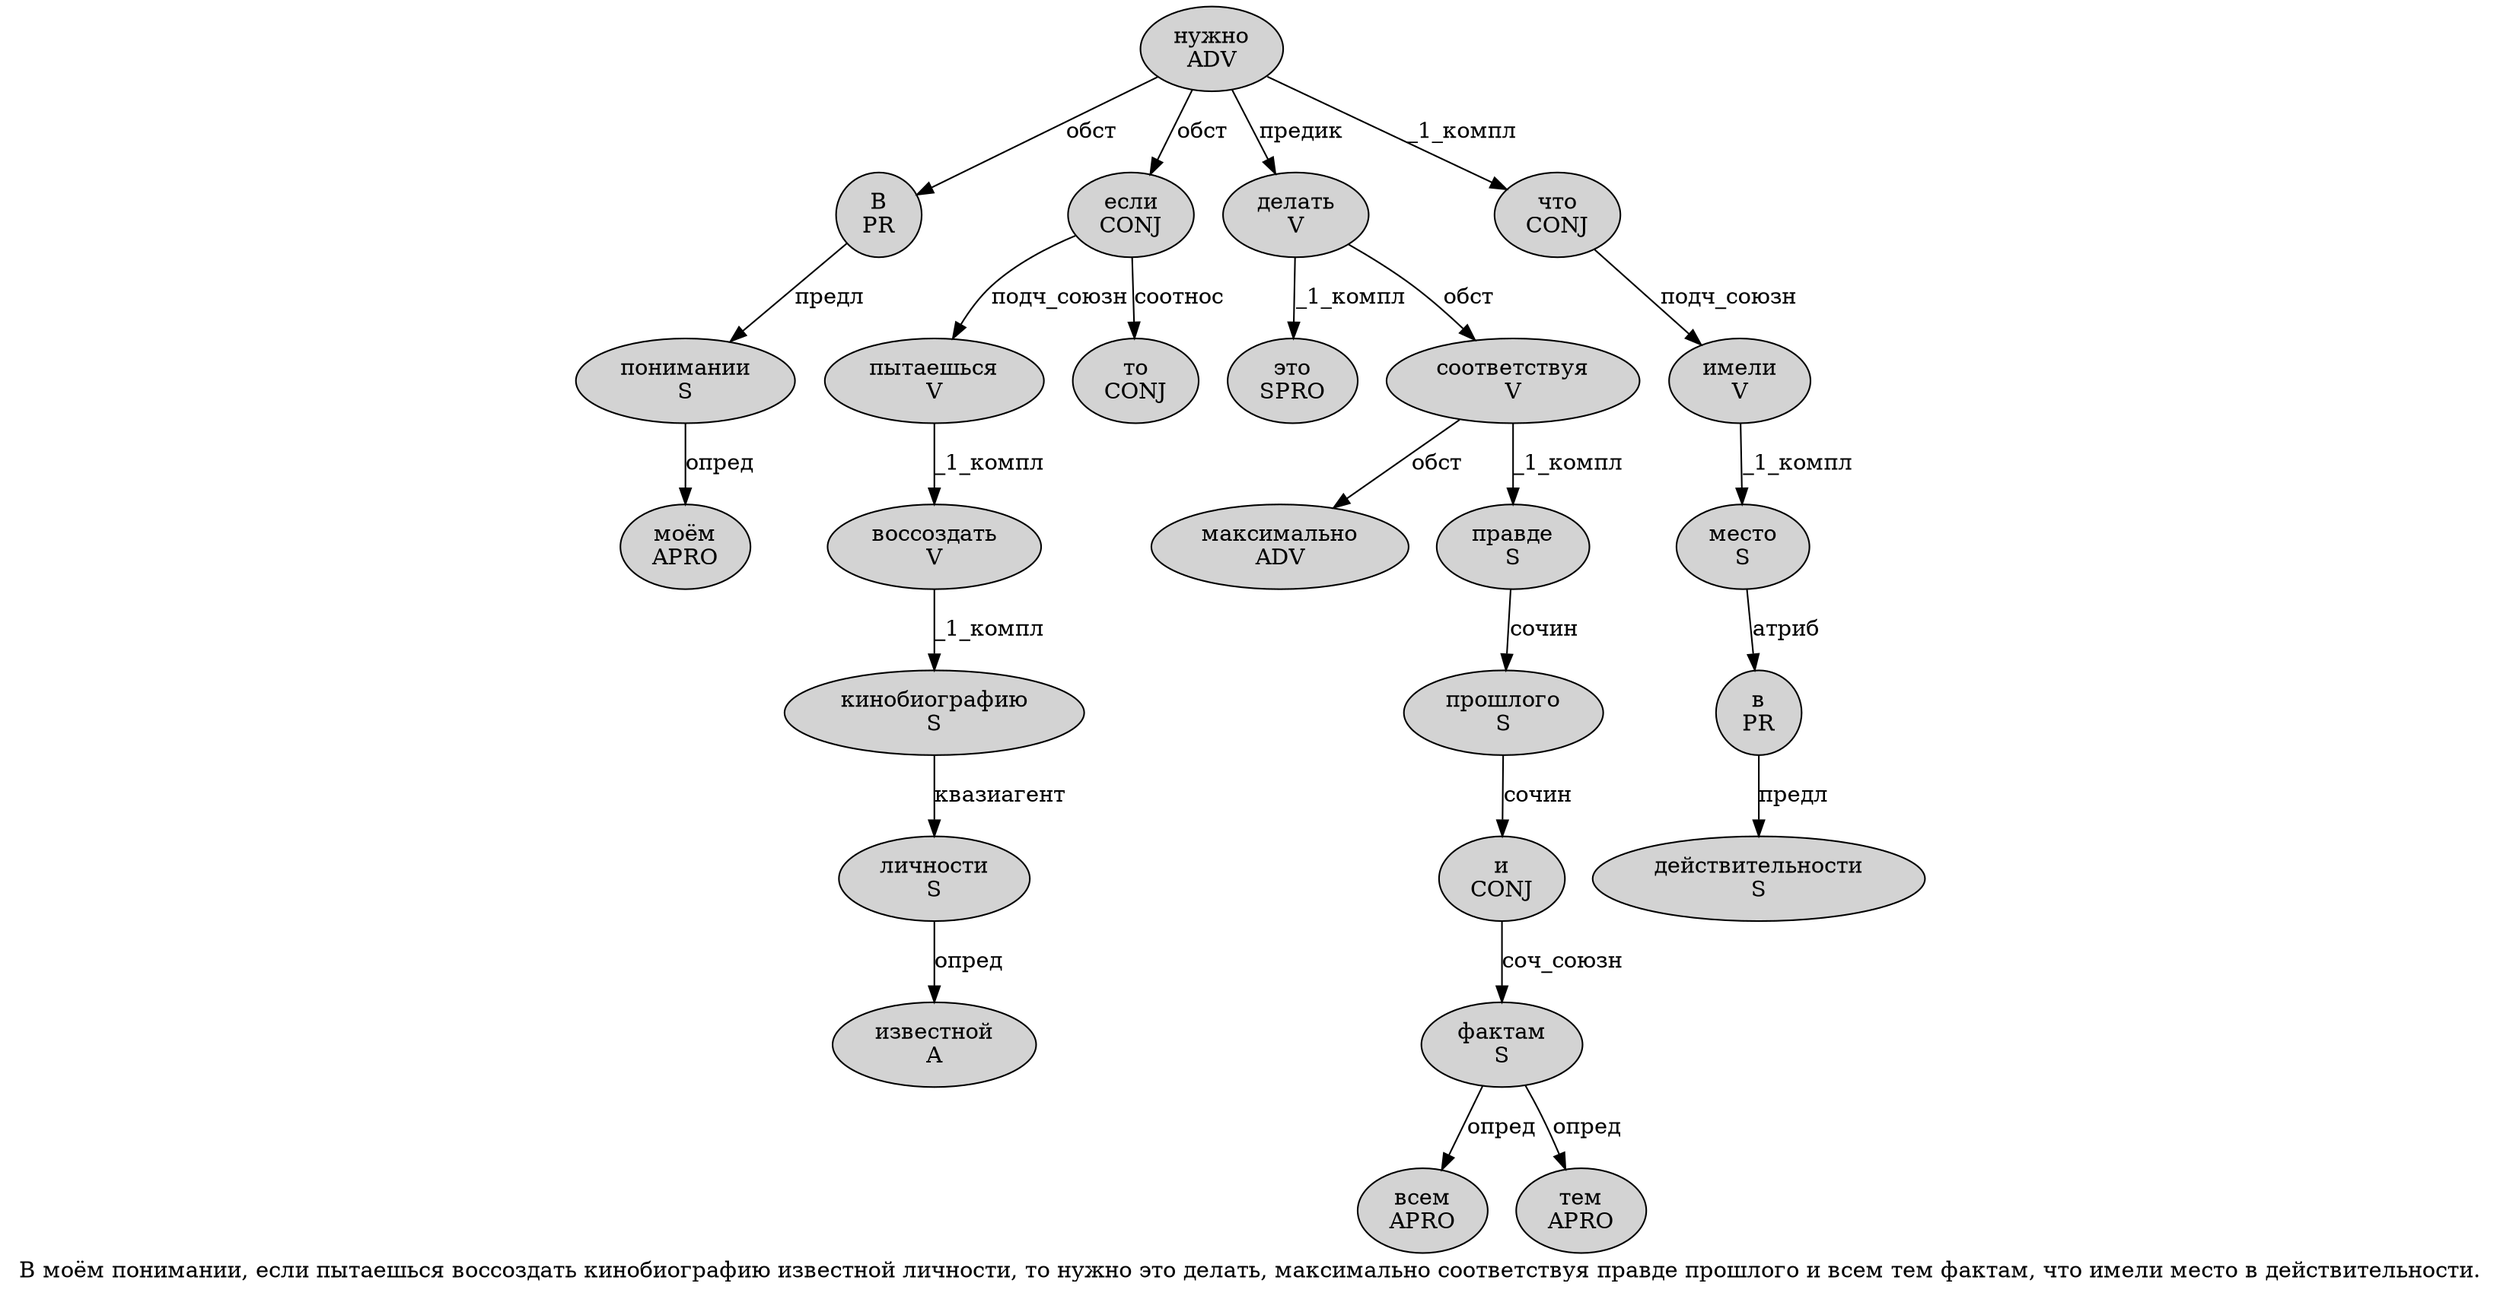 digraph SENTENCE_3354 {
	graph [label="В моём понимании, если пытаешься воссоздать кинобиографию известной личности, то нужно это делать, максимально соответствуя правде прошлого и всем тем фактам, что имели место в действительности."]
	node [style=filled]
		0 [label="В
PR" color="" fillcolor=lightgray penwidth=1 shape=ellipse]
		1 [label="моём
APRO" color="" fillcolor=lightgray penwidth=1 shape=ellipse]
		2 [label="понимании
S" color="" fillcolor=lightgray penwidth=1 shape=ellipse]
		4 [label="если
CONJ" color="" fillcolor=lightgray penwidth=1 shape=ellipse]
		5 [label="пытаешься
V" color="" fillcolor=lightgray penwidth=1 shape=ellipse]
		6 [label="воссоздать
V" color="" fillcolor=lightgray penwidth=1 shape=ellipse]
		7 [label="кинобиографию
S" color="" fillcolor=lightgray penwidth=1 shape=ellipse]
		8 [label="известной
A" color="" fillcolor=lightgray penwidth=1 shape=ellipse]
		9 [label="личности
S" color="" fillcolor=lightgray penwidth=1 shape=ellipse]
		11 [label="то
CONJ" color="" fillcolor=lightgray penwidth=1 shape=ellipse]
		12 [label="нужно
ADV" color="" fillcolor=lightgray penwidth=1 shape=ellipse]
		13 [label="это
SPRO" color="" fillcolor=lightgray penwidth=1 shape=ellipse]
		14 [label="делать
V" color="" fillcolor=lightgray penwidth=1 shape=ellipse]
		16 [label="максимально
ADV" color="" fillcolor=lightgray penwidth=1 shape=ellipse]
		17 [label="соответствуя
V" color="" fillcolor=lightgray penwidth=1 shape=ellipse]
		18 [label="правде
S" color="" fillcolor=lightgray penwidth=1 shape=ellipse]
		19 [label="прошлого
S" color="" fillcolor=lightgray penwidth=1 shape=ellipse]
		20 [label="и
CONJ" color="" fillcolor=lightgray penwidth=1 shape=ellipse]
		21 [label="всем
APRO" color="" fillcolor=lightgray penwidth=1 shape=ellipse]
		22 [label="тем
APRO" color="" fillcolor=lightgray penwidth=1 shape=ellipse]
		23 [label="фактам
S" color="" fillcolor=lightgray penwidth=1 shape=ellipse]
		25 [label="что
CONJ" color="" fillcolor=lightgray penwidth=1 shape=ellipse]
		26 [label="имели
V" color="" fillcolor=lightgray penwidth=1 shape=ellipse]
		27 [label="место
S" color="" fillcolor=lightgray penwidth=1 shape=ellipse]
		28 [label="в
PR" color="" fillcolor=lightgray penwidth=1 shape=ellipse]
		29 [label="действительности
S" color="" fillcolor=lightgray penwidth=1 shape=ellipse]
			6 -> 7 [label="_1_компл"]
			12 -> 0 [label="обст"]
			12 -> 4 [label="обст"]
			12 -> 14 [label="предик"]
			12 -> 25 [label="_1_компл"]
			19 -> 20 [label="сочин"]
			27 -> 28 [label="атриб"]
			2 -> 1 [label="опред"]
			23 -> 21 [label="опред"]
			23 -> 22 [label="опред"]
			0 -> 2 [label="предл"]
			5 -> 6 [label="_1_компл"]
			25 -> 26 [label="подч_союзн"]
			17 -> 16 [label="обст"]
			17 -> 18 [label="_1_компл"]
			14 -> 13 [label="_1_компл"]
			14 -> 17 [label="обст"]
			20 -> 23 [label="соч_союзн"]
			4 -> 5 [label="подч_союзн"]
			4 -> 11 [label="соотнос"]
			18 -> 19 [label="сочин"]
			9 -> 8 [label="опред"]
			28 -> 29 [label="предл"]
			7 -> 9 [label="квазиагент"]
			26 -> 27 [label="_1_компл"]
}